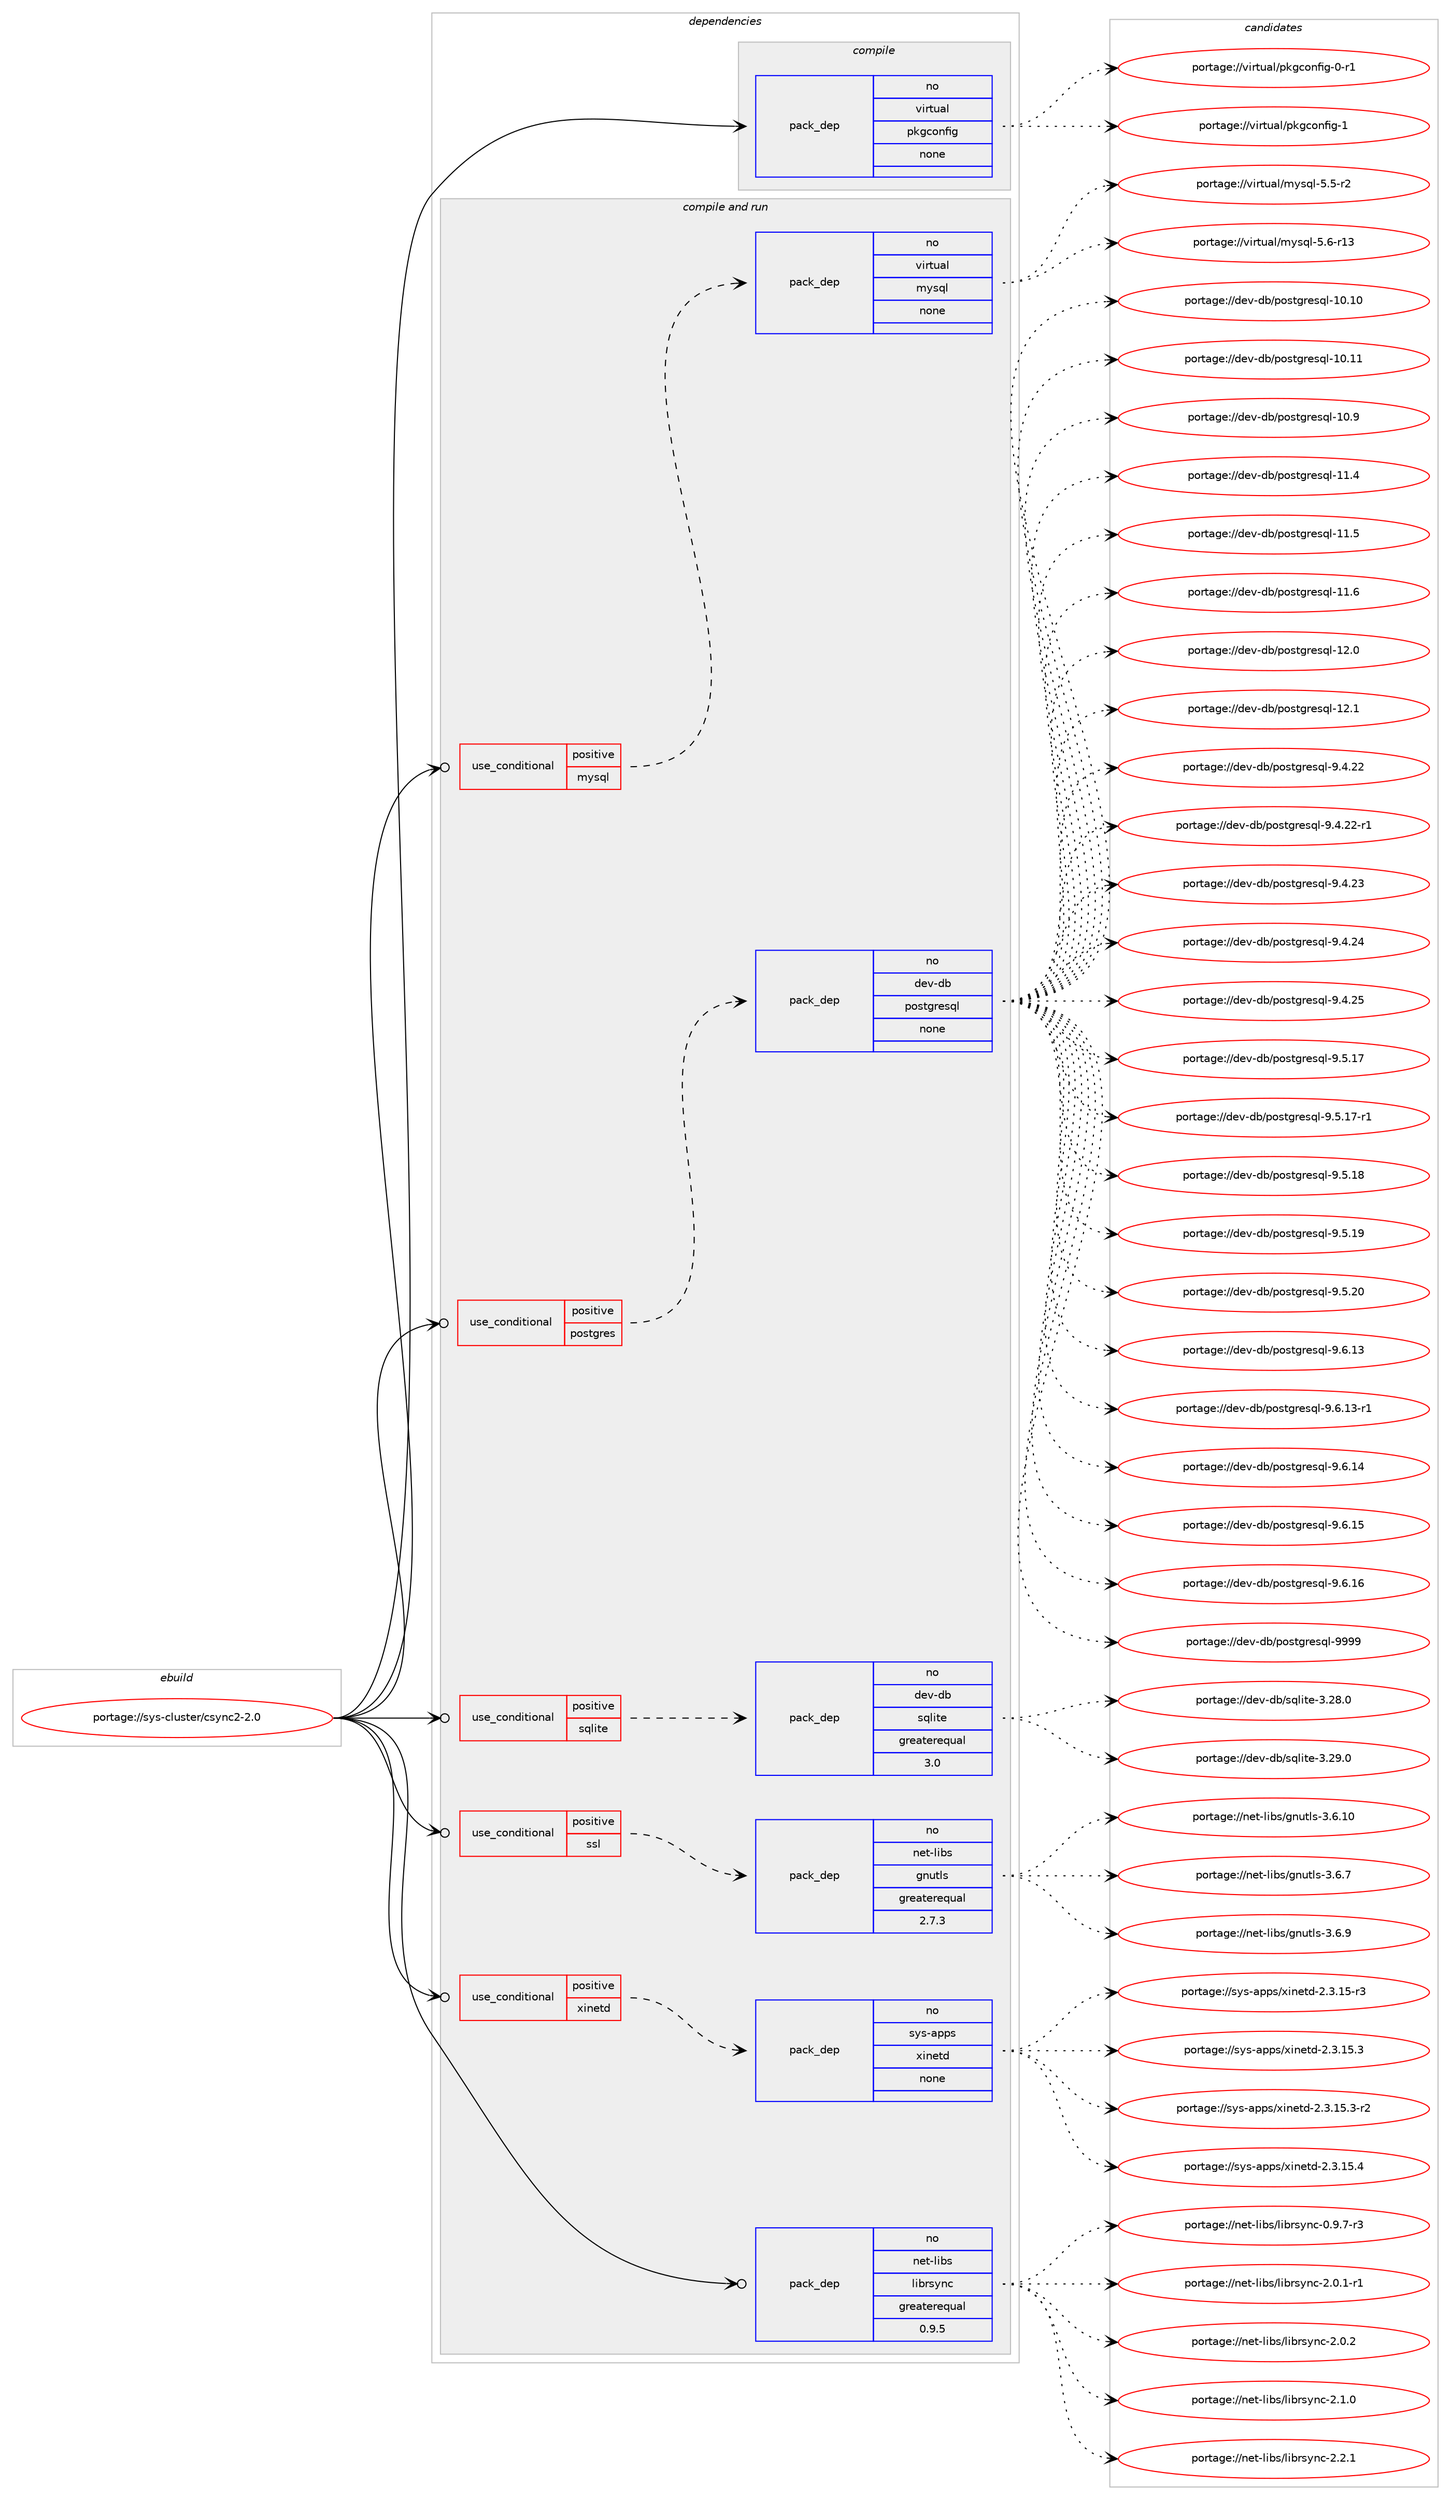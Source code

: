 digraph prolog {

# *************
# Graph options
# *************

newrank=true;
concentrate=true;
compound=true;
graph [rankdir=LR,fontname=Helvetica,fontsize=10,ranksep=1.5];#, ranksep=2.5, nodesep=0.2];
edge  [arrowhead=vee];
node  [fontname=Helvetica,fontsize=10];

# **********
# The ebuild
# **********

subgraph cluster_leftcol {
color=gray;
rank=same;
label=<<i>ebuild</i>>;
id [label="portage://sys-cluster/csync2-2.0", color=red, width=4, href="../sys-cluster/csync2-2.0.svg"];
}

# ****************
# The dependencies
# ****************

subgraph cluster_midcol {
color=gray;
label=<<i>dependencies</i>>;
subgraph cluster_compile {
fillcolor="#eeeeee";
style=filled;
label=<<i>compile</i>>;
subgraph pack308577 {
dependency416845 [label=<<TABLE BORDER="0" CELLBORDER="1" CELLSPACING="0" CELLPADDING="4" WIDTH="220"><TR><TD ROWSPAN="6" CELLPADDING="30">pack_dep</TD></TR><TR><TD WIDTH="110">no</TD></TR><TR><TD>virtual</TD></TR><TR><TD>pkgconfig</TD></TR><TR><TD>none</TD></TR><TR><TD></TD></TR></TABLE>>, shape=none, color=blue];
}
id:e -> dependency416845:w [weight=20,style="solid",arrowhead="vee"];
}
subgraph cluster_compileandrun {
fillcolor="#eeeeee";
style=filled;
label=<<i>compile and run</i>>;
subgraph cond101282 {
dependency416846 [label=<<TABLE BORDER="0" CELLBORDER="1" CELLSPACING="0" CELLPADDING="4"><TR><TD ROWSPAN="3" CELLPADDING="10">use_conditional</TD></TR><TR><TD>positive</TD></TR><TR><TD>mysql</TD></TR></TABLE>>, shape=none, color=red];
subgraph pack308578 {
dependency416847 [label=<<TABLE BORDER="0" CELLBORDER="1" CELLSPACING="0" CELLPADDING="4" WIDTH="220"><TR><TD ROWSPAN="6" CELLPADDING="30">pack_dep</TD></TR><TR><TD WIDTH="110">no</TD></TR><TR><TD>virtual</TD></TR><TR><TD>mysql</TD></TR><TR><TD>none</TD></TR><TR><TD></TD></TR></TABLE>>, shape=none, color=blue];
}
dependency416846:e -> dependency416847:w [weight=20,style="dashed",arrowhead="vee"];
}
id:e -> dependency416846:w [weight=20,style="solid",arrowhead="odotvee"];
subgraph cond101283 {
dependency416848 [label=<<TABLE BORDER="0" CELLBORDER="1" CELLSPACING="0" CELLPADDING="4"><TR><TD ROWSPAN="3" CELLPADDING="10">use_conditional</TD></TR><TR><TD>positive</TD></TR><TR><TD>postgres</TD></TR></TABLE>>, shape=none, color=red];
subgraph pack308579 {
dependency416849 [label=<<TABLE BORDER="0" CELLBORDER="1" CELLSPACING="0" CELLPADDING="4" WIDTH="220"><TR><TD ROWSPAN="6" CELLPADDING="30">pack_dep</TD></TR><TR><TD WIDTH="110">no</TD></TR><TR><TD>dev-db</TD></TR><TR><TD>postgresql</TD></TR><TR><TD>none</TD></TR><TR><TD></TD></TR></TABLE>>, shape=none, color=blue];
}
dependency416848:e -> dependency416849:w [weight=20,style="dashed",arrowhead="vee"];
}
id:e -> dependency416848:w [weight=20,style="solid",arrowhead="odotvee"];
subgraph cond101284 {
dependency416850 [label=<<TABLE BORDER="0" CELLBORDER="1" CELLSPACING="0" CELLPADDING="4"><TR><TD ROWSPAN="3" CELLPADDING="10">use_conditional</TD></TR><TR><TD>positive</TD></TR><TR><TD>sqlite</TD></TR></TABLE>>, shape=none, color=red];
subgraph pack308580 {
dependency416851 [label=<<TABLE BORDER="0" CELLBORDER="1" CELLSPACING="0" CELLPADDING="4" WIDTH="220"><TR><TD ROWSPAN="6" CELLPADDING="30">pack_dep</TD></TR><TR><TD WIDTH="110">no</TD></TR><TR><TD>dev-db</TD></TR><TR><TD>sqlite</TD></TR><TR><TD>greaterequal</TD></TR><TR><TD>3.0</TD></TR></TABLE>>, shape=none, color=blue];
}
dependency416850:e -> dependency416851:w [weight=20,style="dashed",arrowhead="vee"];
}
id:e -> dependency416850:w [weight=20,style="solid",arrowhead="odotvee"];
subgraph cond101285 {
dependency416852 [label=<<TABLE BORDER="0" CELLBORDER="1" CELLSPACING="0" CELLPADDING="4"><TR><TD ROWSPAN="3" CELLPADDING="10">use_conditional</TD></TR><TR><TD>positive</TD></TR><TR><TD>ssl</TD></TR></TABLE>>, shape=none, color=red];
subgraph pack308581 {
dependency416853 [label=<<TABLE BORDER="0" CELLBORDER="1" CELLSPACING="0" CELLPADDING="4" WIDTH="220"><TR><TD ROWSPAN="6" CELLPADDING="30">pack_dep</TD></TR><TR><TD WIDTH="110">no</TD></TR><TR><TD>net-libs</TD></TR><TR><TD>gnutls</TD></TR><TR><TD>greaterequal</TD></TR><TR><TD>2.7.3</TD></TR></TABLE>>, shape=none, color=blue];
}
dependency416852:e -> dependency416853:w [weight=20,style="dashed",arrowhead="vee"];
}
id:e -> dependency416852:w [weight=20,style="solid",arrowhead="odotvee"];
subgraph cond101286 {
dependency416854 [label=<<TABLE BORDER="0" CELLBORDER="1" CELLSPACING="0" CELLPADDING="4"><TR><TD ROWSPAN="3" CELLPADDING="10">use_conditional</TD></TR><TR><TD>positive</TD></TR><TR><TD>xinetd</TD></TR></TABLE>>, shape=none, color=red];
subgraph pack308582 {
dependency416855 [label=<<TABLE BORDER="0" CELLBORDER="1" CELLSPACING="0" CELLPADDING="4" WIDTH="220"><TR><TD ROWSPAN="6" CELLPADDING="30">pack_dep</TD></TR><TR><TD WIDTH="110">no</TD></TR><TR><TD>sys-apps</TD></TR><TR><TD>xinetd</TD></TR><TR><TD>none</TD></TR><TR><TD></TD></TR></TABLE>>, shape=none, color=blue];
}
dependency416854:e -> dependency416855:w [weight=20,style="dashed",arrowhead="vee"];
}
id:e -> dependency416854:w [weight=20,style="solid",arrowhead="odotvee"];
subgraph pack308583 {
dependency416856 [label=<<TABLE BORDER="0" CELLBORDER="1" CELLSPACING="0" CELLPADDING="4" WIDTH="220"><TR><TD ROWSPAN="6" CELLPADDING="30">pack_dep</TD></TR><TR><TD WIDTH="110">no</TD></TR><TR><TD>net-libs</TD></TR><TR><TD>librsync</TD></TR><TR><TD>greaterequal</TD></TR><TR><TD>0.9.5</TD></TR></TABLE>>, shape=none, color=blue];
}
id:e -> dependency416856:w [weight=20,style="solid",arrowhead="odotvee"];
}
subgraph cluster_run {
fillcolor="#eeeeee";
style=filled;
label=<<i>run</i>>;
}
}

# **************
# The candidates
# **************

subgraph cluster_choices {
rank=same;
color=gray;
label=<<i>candidates</i>>;

subgraph choice308577 {
color=black;
nodesep=1;
choiceportage11810511411611797108471121071039911111010210510345484511449 [label="portage://virtual/pkgconfig-0-r1", color=red, width=4,href="../virtual/pkgconfig-0-r1.svg"];
choiceportage1181051141161179710847112107103991111101021051034549 [label="portage://virtual/pkgconfig-1", color=red, width=4,href="../virtual/pkgconfig-1.svg"];
dependency416845:e -> choiceportage11810511411611797108471121071039911111010210510345484511449:w [style=dotted,weight="100"];
dependency416845:e -> choiceportage1181051141161179710847112107103991111101021051034549:w [style=dotted,weight="100"];
}
subgraph choice308578 {
color=black;
nodesep=1;
choiceportage1181051141161179710847109121115113108455346534511450 [label="portage://virtual/mysql-5.5-r2", color=red, width=4,href="../virtual/mysql-5.5-r2.svg"];
choiceportage118105114116117971084710912111511310845534654451144951 [label="portage://virtual/mysql-5.6-r13", color=red, width=4,href="../virtual/mysql-5.6-r13.svg"];
dependency416847:e -> choiceportage1181051141161179710847109121115113108455346534511450:w [style=dotted,weight="100"];
dependency416847:e -> choiceportage118105114116117971084710912111511310845534654451144951:w [style=dotted,weight="100"];
}
subgraph choice308579 {
color=black;
nodesep=1;
choiceportage100101118451009847112111115116103114101115113108454948464948 [label="portage://dev-db/postgresql-10.10", color=red, width=4,href="../dev-db/postgresql-10.10.svg"];
choiceportage100101118451009847112111115116103114101115113108454948464949 [label="portage://dev-db/postgresql-10.11", color=red, width=4,href="../dev-db/postgresql-10.11.svg"];
choiceportage1001011184510098471121111151161031141011151131084549484657 [label="portage://dev-db/postgresql-10.9", color=red, width=4,href="../dev-db/postgresql-10.9.svg"];
choiceportage1001011184510098471121111151161031141011151131084549494652 [label="portage://dev-db/postgresql-11.4", color=red, width=4,href="../dev-db/postgresql-11.4.svg"];
choiceportage1001011184510098471121111151161031141011151131084549494653 [label="portage://dev-db/postgresql-11.5", color=red, width=4,href="../dev-db/postgresql-11.5.svg"];
choiceportage1001011184510098471121111151161031141011151131084549494654 [label="portage://dev-db/postgresql-11.6", color=red, width=4,href="../dev-db/postgresql-11.6.svg"];
choiceportage1001011184510098471121111151161031141011151131084549504648 [label="portage://dev-db/postgresql-12.0", color=red, width=4,href="../dev-db/postgresql-12.0.svg"];
choiceportage1001011184510098471121111151161031141011151131084549504649 [label="portage://dev-db/postgresql-12.1", color=red, width=4,href="../dev-db/postgresql-12.1.svg"];
choiceportage10010111845100984711211111511610311410111511310845574652465050 [label="portage://dev-db/postgresql-9.4.22", color=red, width=4,href="../dev-db/postgresql-9.4.22.svg"];
choiceportage100101118451009847112111115116103114101115113108455746524650504511449 [label="portage://dev-db/postgresql-9.4.22-r1", color=red, width=4,href="../dev-db/postgresql-9.4.22-r1.svg"];
choiceportage10010111845100984711211111511610311410111511310845574652465051 [label="portage://dev-db/postgresql-9.4.23", color=red, width=4,href="../dev-db/postgresql-9.4.23.svg"];
choiceportage10010111845100984711211111511610311410111511310845574652465052 [label="portage://dev-db/postgresql-9.4.24", color=red, width=4,href="../dev-db/postgresql-9.4.24.svg"];
choiceportage10010111845100984711211111511610311410111511310845574652465053 [label="portage://dev-db/postgresql-9.4.25", color=red, width=4,href="../dev-db/postgresql-9.4.25.svg"];
choiceportage10010111845100984711211111511610311410111511310845574653464955 [label="portage://dev-db/postgresql-9.5.17", color=red, width=4,href="../dev-db/postgresql-9.5.17.svg"];
choiceportage100101118451009847112111115116103114101115113108455746534649554511449 [label="portage://dev-db/postgresql-9.5.17-r1", color=red, width=4,href="../dev-db/postgresql-9.5.17-r1.svg"];
choiceportage10010111845100984711211111511610311410111511310845574653464956 [label="portage://dev-db/postgresql-9.5.18", color=red, width=4,href="../dev-db/postgresql-9.5.18.svg"];
choiceportage10010111845100984711211111511610311410111511310845574653464957 [label="portage://dev-db/postgresql-9.5.19", color=red, width=4,href="../dev-db/postgresql-9.5.19.svg"];
choiceportage10010111845100984711211111511610311410111511310845574653465048 [label="portage://dev-db/postgresql-9.5.20", color=red, width=4,href="../dev-db/postgresql-9.5.20.svg"];
choiceportage10010111845100984711211111511610311410111511310845574654464951 [label="portage://dev-db/postgresql-9.6.13", color=red, width=4,href="../dev-db/postgresql-9.6.13.svg"];
choiceportage100101118451009847112111115116103114101115113108455746544649514511449 [label="portage://dev-db/postgresql-9.6.13-r1", color=red, width=4,href="../dev-db/postgresql-9.6.13-r1.svg"];
choiceportage10010111845100984711211111511610311410111511310845574654464952 [label="portage://dev-db/postgresql-9.6.14", color=red, width=4,href="../dev-db/postgresql-9.6.14.svg"];
choiceportage10010111845100984711211111511610311410111511310845574654464953 [label="portage://dev-db/postgresql-9.6.15", color=red, width=4,href="../dev-db/postgresql-9.6.15.svg"];
choiceportage10010111845100984711211111511610311410111511310845574654464954 [label="portage://dev-db/postgresql-9.6.16", color=red, width=4,href="../dev-db/postgresql-9.6.16.svg"];
choiceportage1001011184510098471121111151161031141011151131084557575757 [label="portage://dev-db/postgresql-9999", color=red, width=4,href="../dev-db/postgresql-9999.svg"];
dependency416849:e -> choiceportage100101118451009847112111115116103114101115113108454948464948:w [style=dotted,weight="100"];
dependency416849:e -> choiceportage100101118451009847112111115116103114101115113108454948464949:w [style=dotted,weight="100"];
dependency416849:e -> choiceportage1001011184510098471121111151161031141011151131084549484657:w [style=dotted,weight="100"];
dependency416849:e -> choiceportage1001011184510098471121111151161031141011151131084549494652:w [style=dotted,weight="100"];
dependency416849:e -> choiceportage1001011184510098471121111151161031141011151131084549494653:w [style=dotted,weight="100"];
dependency416849:e -> choiceportage1001011184510098471121111151161031141011151131084549494654:w [style=dotted,weight="100"];
dependency416849:e -> choiceportage1001011184510098471121111151161031141011151131084549504648:w [style=dotted,weight="100"];
dependency416849:e -> choiceportage1001011184510098471121111151161031141011151131084549504649:w [style=dotted,weight="100"];
dependency416849:e -> choiceportage10010111845100984711211111511610311410111511310845574652465050:w [style=dotted,weight="100"];
dependency416849:e -> choiceportage100101118451009847112111115116103114101115113108455746524650504511449:w [style=dotted,weight="100"];
dependency416849:e -> choiceportage10010111845100984711211111511610311410111511310845574652465051:w [style=dotted,weight="100"];
dependency416849:e -> choiceportage10010111845100984711211111511610311410111511310845574652465052:w [style=dotted,weight="100"];
dependency416849:e -> choiceportage10010111845100984711211111511610311410111511310845574652465053:w [style=dotted,weight="100"];
dependency416849:e -> choiceportage10010111845100984711211111511610311410111511310845574653464955:w [style=dotted,weight="100"];
dependency416849:e -> choiceportage100101118451009847112111115116103114101115113108455746534649554511449:w [style=dotted,weight="100"];
dependency416849:e -> choiceportage10010111845100984711211111511610311410111511310845574653464956:w [style=dotted,weight="100"];
dependency416849:e -> choiceportage10010111845100984711211111511610311410111511310845574653464957:w [style=dotted,weight="100"];
dependency416849:e -> choiceportage10010111845100984711211111511610311410111511310845574653465048:w [style=dotted,weight="100"];
dependency416849:e -> choiceportage10010111845100984711211111511610311410111511310845574654464951:w [style=dotted,weight="100"];
dependency416849:e -> choiceportage100101118451009847112111115116103114101115113108455746544649514511449:w [style=dotted,weight="100"];
dependency416849:e -> choiceportage10010111845100984711211111511610311410111511310845574654464952:w [style=dotted,weight="100"];
dependency416849:e -> choiceportage10010111845100984711211111511610311410111511310845574654464953:w [style=dotted,weight="100"];
dependency416849:e -> choiceportage10010111845100984711211111511610311410111511310845574654464954:w [style=dotted,weight="100"];
dependency416849:e -> choiceportage1001011184510098471121111151161031141011151131084557575757:w [style=dotted,weight="100"];
}
subgraph choice308580 {
color=black;
nodesep=1;
choiceportage10010111845100984711511310810511610145514650564648 [label="portage://dev-db/sqlite-3.28.0", color=red, width=4,href="../dev-db/sqlite-3.28.0.svg"];
choiceportage10010111845100984711511310810511610145514650574648 [label="portage://dev-db/sqlite-3.29.0", color=red, width=4,href="../dev-db/sqlite-3.29.0.svg"];
dependency416851:e -> choiceportage10010111845100984711511310810511610145514650564648:w [style=dotted,weight="100"];
dependency416851:e -> choiceportage10010111845100984711511310810511610145514650574648:w [style=dotted,weight="100"];
}
subgraph choice308581 {
color=black;
nodesep=1;
choiceportage11010111645108105981154710311011711610811545514654464948 [label="portage://net-libs/gnutls-3.6.10", color=red, width=4,href="../net-libs/gnutls-3.6.10.svg"];
choiceportage110101116451081059811547103110117116108115455146544655 [label="portage://net-libs/gnutls-3.6.7", color=red, width=4,href="../net-libs/gnutls-3.6.7.svg"];
choiceportage110101116451081059811547103110117116108115455146544657 [label="portage://net-libs/gnutls-3.6.9", color=red, width=4,href="../net-libs/gnutls-3.6.9.svg"];
dependency416853:e -> choiceportage11010111645108105981154710311011711610811545514654464948:w [style=dotted,weight="100"];
dependency416853:e -> choiceportage110101116451081059811547103110117116108115455146544655:w [style=dotted,weight="100"];
dependency416853:e -> choiceportage110101116451081059811547103110117116108115455146544657:w [style=dotted,weight="100"];
}
subgraph choice308582 {
color=black;
nodesep=1;
choiceportage115121115459711211211547120105110101116100455046514649534511451 [label="portage://sys-apps/xinetd-2.3.15-r3", color=red, width=4,href="../sys-apps/xinetd-2.3.15-r3.svg"];
choiceportage115121115459711211211547120105110101116100455046514649534651 [label="portage://sys-apps/xinetd-2.3.15.3", color=red, width=4,href="../sys-apps/xinetd-2.3.15.3.svg"];
choiceportage1151211154597112112115471201051101011161004550465146495346514511450 [label="portage://sys-apps/xinetd-2.3.15.3-r2", color=red, width=4,href="../sys-apps/xinetd-2.3.15.3-r2.svg"];
choiceportage115121115459711211211547120105110101116100455046514649534652 [label="portage://sys-apps/xinetd-2.3.15.4", color=red, width=4,href="../sys-apps/xinetd-2.3.15.4.svg"];
dependency416855:e -> choiceportage115121115459711211211547120105110101116100455046514649534511451:w [style=dotted,weight="100"];
dependency416855:e -> choiceportage115121115459711211211547120105110101116100455046514649534651:w [style=dotted,weight="100"];
dependency416855:e -> choiceportage1151211154597112112115471201051101011161004550465146495346514511450:w [style=dotted,weight="100"];
dependency416855:e -> choiceportage115121115459711211211547120105110101116100455046514649534652:w [style=dotted,weight="100"];
}
subgraph choice308583 {
color=black;
nodesep=1;
choiceportage11010111645108105981154710810598114115121110994548465746554511451 [label="portage://net-libs/librsync-0.9.7-r3", color=red, width=4,href="../net-libs/librsync-0.9.7-r3.svg"];
choiceportage11010111645108105981154710810598114115121110994550464846494511449 [label="portage://net-libs/librsync-2.0.1-r1", color=red, width=4,href="../net-libs/librsync-2.0.1-r1.svg"];
choiceportage1101011164510810598115471081059811411512111099455046484650 [label="portage://net-libs/librsync-2.0.2", color=red, width=4,href="../net-libs/librsync-2.0.2.svg"];
choiceportage1101011164510810598115471081059811411512111099455046494648 [label="portage://net-libs/librsync-2.1.0", color=red, width=4,href="../net-libs/librsync-2.1.0.svg"];
choiceportage1101011164510810598115471081059811411512111099455046504649 [label="portage://net-libs/librsync-2.2.1", color=red, width=4,href="../net-libs/librsync-2.2.1.svg"];
dependency416856:e -> choiceportage11010111645108105981154710810598114115121110994548465746554511451:w [style=dotted,weight="100"];
dependency416856:e -> choiceportage11010111645108105981154710810598114115121110994550464846494511449:w [style=dotted,weight="100"];
dependency416856:e -> choiceportage1101011164510810598115471081059811411512111099455046484650:w [style=dotted,weight="100"];
dependency416856:e -> choiceportage1101011164510810598115471081059811411512111099455046494648:w [style=dotted,weight="100"];
dependency416856:e -> choiceportage1101011164510810598115471081059811411512111099455046504649:w [style=dotted,weight="100"];
}
}

}
